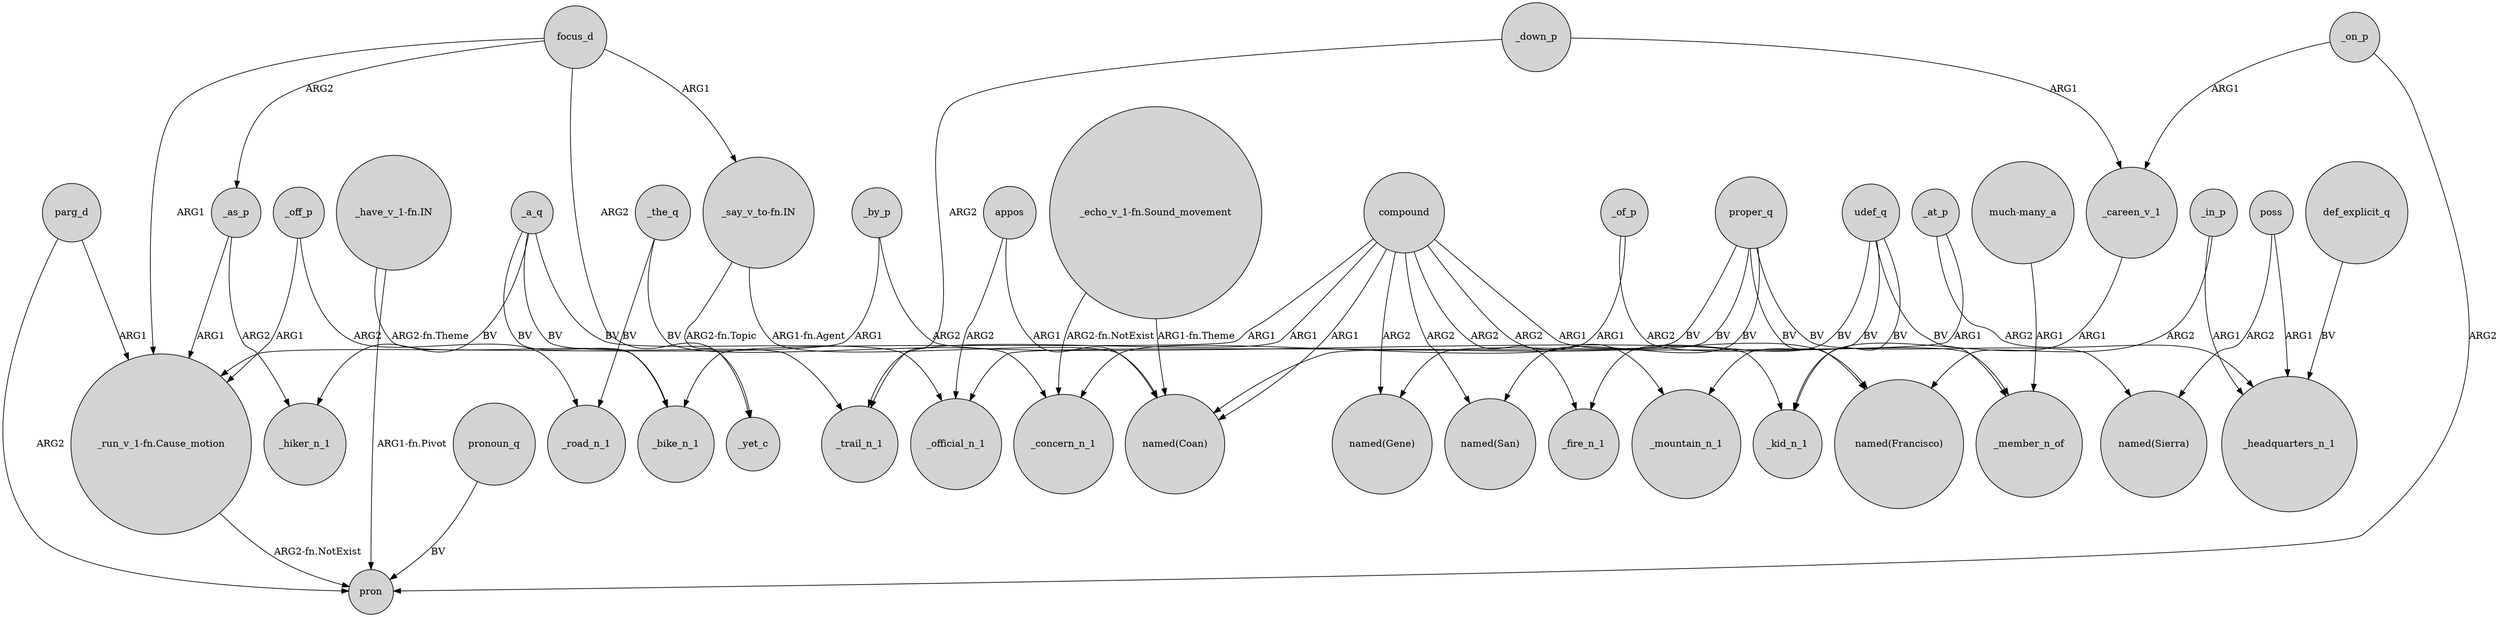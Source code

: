 digraph {
	node [shape=circle style=filled]
	parg_d -> "_run_v_1-fn.Cause_motion" [label=ARG1]
	_careen_v_1 -> _kid_n_1 [label=ARG1]
	"_echo_v_1-fn.Sound_movement" -> "named(Coan)" [label="ARG1-fn.Theme"]
	compound -> _mountain_n_1 [label=ARG2]
	_down_p -> _careen_v_1 [label=ARG1]
	appos -> _official_n_1 [label=ARG2]
	proper_q -> "named(Sierra)" [label=BV]
	appos -> "named(Coan)" [label=ARG1]
	proper_q -> "named(Francisco)" [label=BV]
	compound -> "named(Gene)" [label=ARG2]
	udef_q -> _kid_n_1 [label=BV]
	compound -> "named(San)" [label=ARG2]
	"_say_v_to-fn.IN" -> "named(Coan)" [label="ARG1-fn.Agent"]
	"_have_v_1-fn.IN" -> _bike_n_1 [label="ARG2-fn.Theme"]
	_a_q -> _trail_n_1 [label=BV]
	"much-many_a" -> _member_n_of [label=ARG1]
	_by_p -> "_run_v_1-fn.Cause_motion" [label=ARG1]
	_by_p -> _kid_n_1 [label=ARG2]
	focus_d -> _as_p [label=ARG2]
	proper_q -> "named(Coan)" [label=BV]
	compound -> _trail_n_1 [label=ARG1]
	"_have_v_1-fn.IN" -> pron [label="ARG1-fn.Pivot"]
	_on_p -> pron [label=ARG2]
	_the_q -> _concern_n_1 [label=BV]
	parg_d -> pron [label=ARG2]
	compound -> _bike_n_1 [label=ARG1]
	pronoun_q -> pron [label=BV]
	"_run_v_1-fn.Cause_motion" -> pron [label="ARG2-fn.NotExist"]
	_of_p -> _member_n_of [label=ARG2]
	_off_p -> "_run_v_1-fn.Cause_motion" [label=ARG1]
	_a_q -> _official_n_1 [label=BV]
	_in_p -> _headquarters_n_1 [label=ARG1]
	udef_q -> _fire_n_1 [label=BV]
	_in_p -> "named(Francisco)" [label=ARG2]
	_a_q -> _bike_n_1 [label=BV]
	poss -> _headquarters_n_1 [label=ARG1]
	udef_q -> _member_n_of [label=BV]
	proper_q -> "named(Gene)" [label=BV]
	_on_p -> _careen_v_1 [label=ARG1]
	compound -> "named(Francisco)" [label=ARG1]
	focus_d -> _yet_c [label=ARG2]
	"_echo_v_1-fn.Sound_movement" -> _concern_n_1 [label="ARG2-fn.NotExist"]
	_the_q -> _road_n_1 [label=BV]
	_off_p -> _road_n_1 [label=ARG2]
	_down_p -> _trail_n_1 [label=ARG2]
	_as_p -> _hiker_n_1 [label=ARG2]
	compound -> _fire_n_1 [label=ARG2]
	udef_q -> _mountain_n_1 [label=BV]
	_at_p -> _official_n_1 [label=ARG1]
	def_explicit_q -> _headquarters_n_1 [label=BV]
	poss -> "named(Sierra)" [label=ARG2]
	proper_q -> "named(San)" [label=BV]
	_at_p -> _headquarters_n_1 [label=ARG2]
	focus_d -> "_run_v_1-fn.Cause_motion" [label=ARG1]
	_of_p -> _concern_n_1 [label=ARG1]
	_as_p -> "_run_v_1-fn.Cause_motion" [label=ARG1]
	focus_d -> "_say_v_to-fn.IN" [label=ARG1]
	"_say_v_to-fn.IN" -> _yet_c [label="ARG2-fn.Topic"]
	_a_q -> _hiker_n_1 [label=BV]
	compound -> "named(Coan)" [label=ARG1]
}
